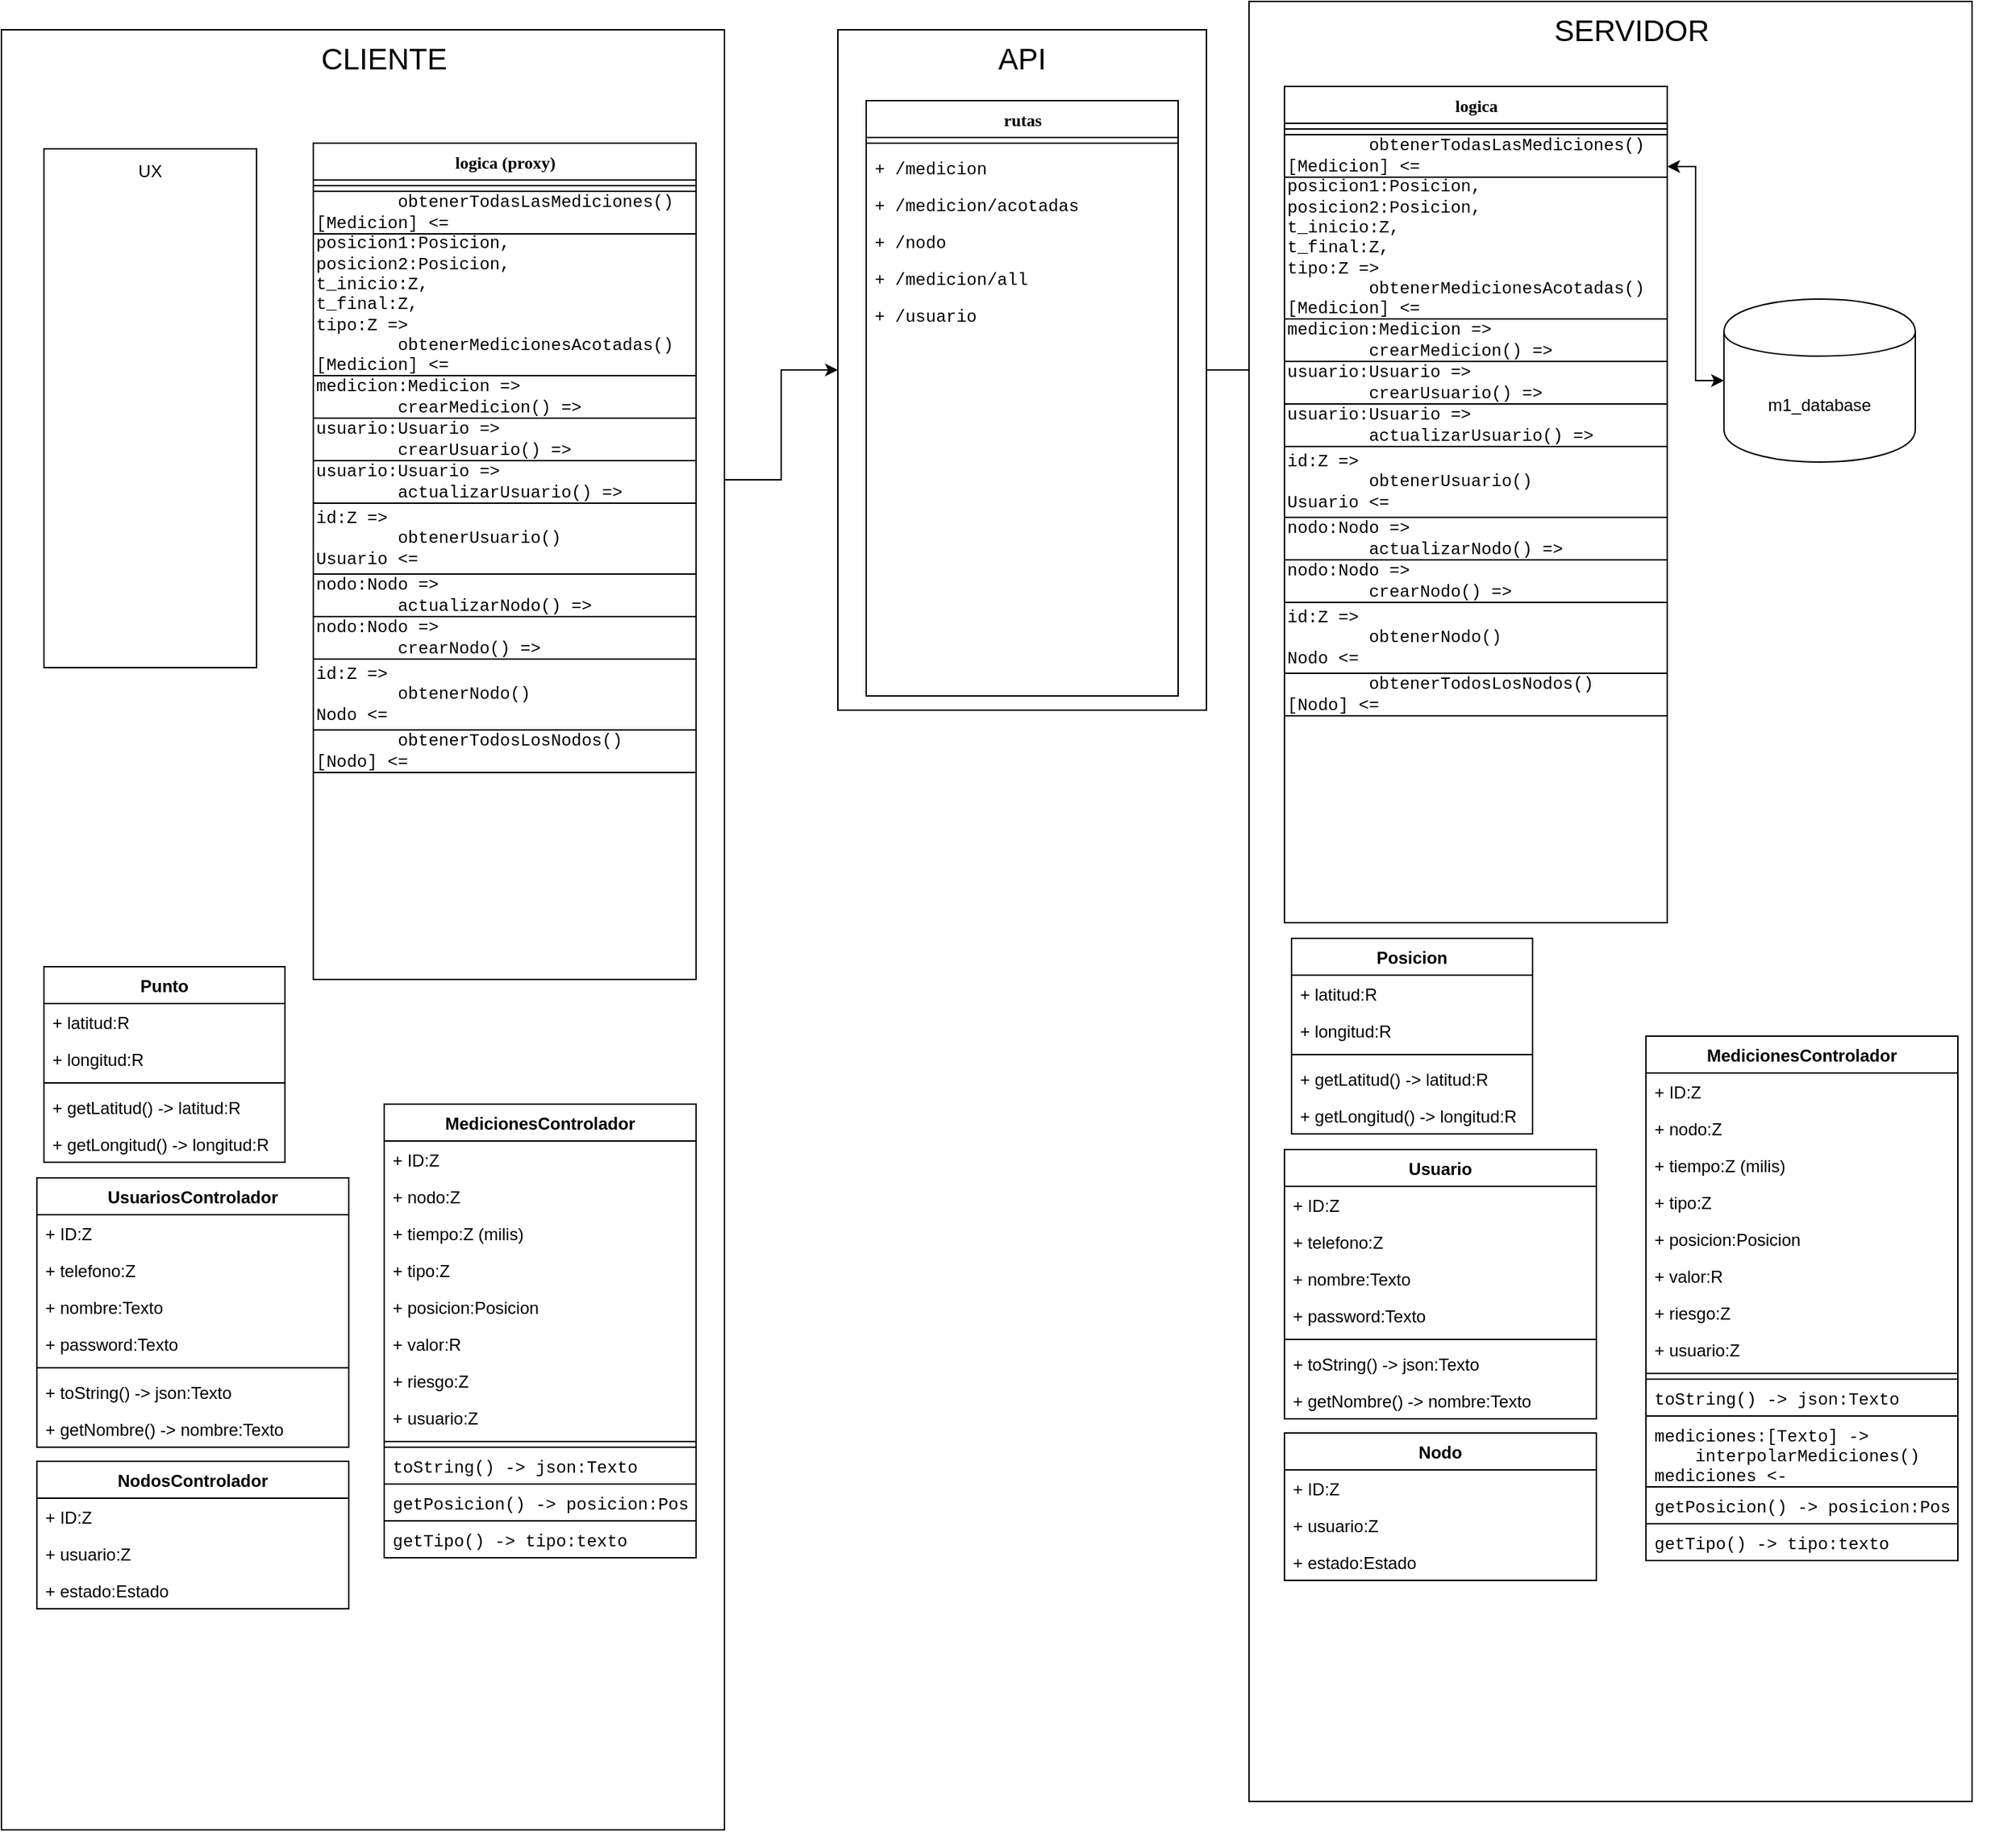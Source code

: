 <mxfile version="12.6.5" type="device"><diagram name="Page-1" id="6133507b-19e7-1e82-6fc7-422aa6c4b21f"><mxGraphModel dx="1240" dy="729" grid="1" gridSize="10" guides="1" tooltips="1" connect="1" arrows="1" fold="1" page="1" pageScale="1" pageWidth="1100" pageHeight="850" background="#ffffff" math="0" shadow="0"><root><mxCell id="0"/><mxCell id="1" parent="0"/><mxCell id="sc-52_LfDjqddXTNMuzJ-3" value="" style="group" parent="1" vertex="1" connectable="0"><mxGeometry x="120" y="50" width="510" height="1270" as="geometry"/></mxCell><mxCell id="sc-52_LfDjqddXTNMuzJ-1" value="" style="rounded=0;whiteSpace=wrap;html=1;" parent="sc-52_LfDjqddXTNMuzJ-3" vertex="1"><mxGeometry x="-30" width="510" height="1270" as="geometry"/></mxCell><mxCell id="sc-52_LfDjqddXTNMuzJ-2" value="&lt;font style=&quot;font-size: 21px&quot;&gt;CLIENTE&lt;/font&gt;" style="text;html=1;strokeColor=none;fillColor=none;align=center;verticalAlign=middle;whiteSpace=wrap;rounded=0;" parent="sc-52_LfDjqddXTNMuzJ-3" vertex="1"><mxGeometry x="175" y="10" width="130" height="20" as="geometry"/></mxCell><mxCell id="235556782a83e6d0-1" value="logica (proxy)" style="swimlane;html=1;fontStyle=1;align=center;verticalAlign=top;childLayout=stackLayout;horizontal=1;startSize=26;horizontalStack=0;resizeParent=1;resizeLast=0;collapsible=1;marginBottom=0;swimlaneFillColor=#ffffff;rounded=0;shadow=0;comic=0;labelBackgroundColor=none;strokeWidth=1;fillColor=none;fontFamily=Verdana;fontSize=12" parent="sc-52_LfDjqddXTNMuzJ-3" vertex="1"><mxGeometry x="190" y="80" width="270" height="590" as="geometry"/></mxCell><mxCell id="235556782a83e6d0-6" value="" style="line;html=1;strokeWidth=1;fillColor=none;align=left;verticalAlign=middle;spacingTop=-1;spacingLeft=3;spacingRight=3;rotatable=0;labelPosition=right;points=[];portConstraint=eastwest;" parent="235556782a83e6d0-1" vertex="1"><mxGeometry y="26" width="270" height="8" as="geometry"/></mxCell><mxCell id="5X_iFyQUQgS1Uzfc3_gg-1" value="&amp;nbsp; &amp;nbsp; &amp;nbsp; &amp;nbsp; obtenerTodasLasMediciones()&lt;br&gt;[Medicion] &amp;lt;=" style="rounded=0;whiteSpace=wrap;html=1;autosize=1;fontFamily=Courier New;align=left;" parent="235556782a83e6d0-1" vertex="1"><mxGeometry y="34" width="270" height="30" as="geometry"/></mxCell><mxCell id="5X_iFyQUQgS1Uzfc3_gg-11" value="posicion1:Posicion,&lt;br&gt;posicion2:Posicion,&lt;br&gt;t_inicio:Z,&lt;br&gt;t_final:Z,&lt;br&gt;tipo:Z =&amp;gt;&lt;br&gt;&amp;nbsp; &amp;nbsp; &amp;nbsp; &amp;nbsp; obtenerMedicionesAcotadas()&lt;br&gt;[Medicion] &amp;lt;=" style="rounded=0;whiteSpace=wrap;html=1;autosize=1;fontFamily=Courier New;align=left;" parent="235556782a83e6d0-1" vertex="1"><mxGeometry y="64" width="270" height="100" as="geometry"/></mxCell><mxCell id="5X_iFyQUQgS1Uzfc3_gg-13" value="medicion:Medicion =&amp;gt;&lt;br&gt;&amp;nbsp; &amp;nbsp; &amp;nbsp; &amp;nbsp; crearMedicion() =&amp;gt;" style="rounded=0;whiteSpace=wrap;html=1;autosize=1;fontFamily=Courier New;align=left;" parent="235556782a83e6d0-1" vertex="1"><mxGeometry y="164" width="270" height="30" as="geometry"/></mxCell><mxCell id="5X_iFyQUQgS1Uzfc3_gg-14" value="usuario:Usuario =&amp;gt;&lt;br&gt;&amp;nbsp; &amp;nbsp; &amp;nbsp; &amp;nbsp; crearUsuario() =&amp;gt;" style="rounded=0;whiteSpace=wrap;html=1;autosize=1;fontFamily=Courier New;align=left;" parent="235556782a83e6d0-1" vertex="1"><mxGeometry y="194" width="270" height="30" as="geometry"/></mxCell><mxCell id="5X_iFyQUQgS1Uzfc3_gg-15" value="usuario:Usuario =&amp;gt;&lt;br&gt;&amp;nbsp; &amp;nbsp; &amp;nbsp; &amp;nbsp; actualizarUsuario() =&amp;gt;" style="rounded=0;whiteSpace=wrap;html=1;autosize=1;fontFamily=Courier New;align=left;" parent="235556782a83e6d0-1" vertex="1"><mxGeometry y="224" width="270" height="30" as="geometry"/></mxCell><mxCell id="5X_iFyQUQgS1Uzfc3_gg-16" value="id:Z =&amp;gt;&lt;br&gt;&amp;nbsp; &amp;nbsp; &amp;nbsp; &amp;nbsp; obtenerUsuario()&lt;br&gt;Usuario &amp;lt;=" style="rounded=0;whiteSpace=wrap;html=1;autosize=1;fontFamily=Courier New;align=left;" parent="235556782a83e6d0-1" vertex="1"><mxGeometry y="254" width="270" height="50" as="geometry"/></mxCell><mxCell id="5X_iFyQUQgS1Uzfc3_gg-17" value="nodo:Nodo =&amp;gt;&lt;br&gt;&amp;nbsp; &amp;nbsp; &amp;nbsp; &amp;nbsp; actualizarNodo() =&amp;gt;" style="rounded=0;whiteSpace=wrap;html=1;autosize=1;fontFamily=Courier New;align=left;" parent="235556782a83e6d0-1" vertex="1"><mxGeometry y="304" width="270" height="30" as="geometry"/></mxCell><mxCell id="5X_iFyQUQgS1Uzfc3_gg-18" value="nodo:Nodo =&amp;gt;&lt;br&gt;&amp;nbsp; &amp;nbsp; &amp;nbsp; &amp;nbsp; crearNodo() =&amp;gt;" style="rounded=0;whiteSpace=wrap;html=1;autosize=1;fontFamily=Courier New;align=left;" parent="235556782a83e6d0-1" vertex="1"><mxGeometry y="334" width="270" height="30" as="geometry"/></mxCell><mxCell id="5X_iFyQUQgS1Uzfc3_gg-19" value="id:Z =&amp;gt;&lt;br&gt;&amp;nbsp; &amp;nbsp; &amp;nbsp; &amp;nbsp; obtenerNodo()&lt;br&gt;Nodo &amp;lt;=" style="rounded=0;whiteSpace=wrap;html=1;autosize=1;fontFamily=Courier New;align=left;" parent="235556782a83e6d0-1" vertex="1"><mxGeometry y="364" width="270" height="50" as="geometry"/></mxCell><mxCell id="f22uDQR5OkRlXavsrOe4-1" value="&amp;nbsp; &amp;nbsp; &amp;nbsp; &amp;nbsp; obtenerTodosLosNodos()&lt;br&gt;[Nodo] &amp;lt;=" style="rounded=0;whiteSpace=wrap;html=1;autosize=1;fontFamily=Courier New;align=left;" parent="235556782a83e6d0-1" vertex="1"><mxGeometry y="414" width="270" height="30" as="geometry"/></mxCell><mxCell id="sc-52_LfDjqddXTNMuzJ-56" value="Punto" style="swimlane;fontStyle=1;align=center;verticalAlign=top;childLayout=stackLayout;horizontal=1;startSize=26;horizontalStack=0;resizeParent=1;resizeParentMax=0;resizeLast=0;collapsible=1;marginBottom=0;labelBackgroundColor=none;fillColor=#ffffff;" parent="sc-52_LfDjqddXTNMuzJ-3" vertex="1"><mxGeometry y="661" width="170" height="138" as="geometry"/></mxCell><mxCell id="sc-52_LfDjqddXTNMuzJ-60" value="+ latitud:R" style="text;strokeColor=none;fillColor=none;align=left;verticalAlign=top;spacingLeft=4;spacingRight=4;overflow=hidden;rotatable=0;points=[[0,0.5],[1,0.5]];portConstraint=eastwest;" parent="sc-52_LfDjqddXTNMuzJ-56" vertex="1"><mxGeometry y="26" width="170" height="26" as="geometry"/></mxCell><mxCell id="sc-52_LfDjqddXTNMuzJ-61" value="+ longitud:R" style="text;strokeColor=none;fillColor=none;align=left;verticalAlign=top;spacingLeft=4;spacingRight=4;overflow=hidden;rotatable=0;points=[[0,0.5],[1,0.5]];portConstraint=eastwest;" parent="sc-52_LfDjqddXTNMuzJ-56" vertex="1"><mxGeometry y="52" width="170" height="26" as="geometry"/></mxCell><mxCell id="sc-52_LfDjqddXTNMuzJ-58" value="" style="line;strokeWidth=1;fillColor=none;align=left;verticalAlign=middle;spacingTop=-1;spacingLeft=3;spacingRight=3;rotatable=0;labelPosition=right;points=[];portConstraint=eastwest;" parent="sc-52_LfDjqddXTNMuzJ-56" vertex="1"><mxGeometry y="78" width="170" height="8" as="geometry"/></mxCell><mxCell id="sc-52_LfDjqddXTNMuzJ-59" value="+ getLatitud() -&gt; latitud:R" style="text;strokeColor=none;fillColor=none;align=left;verticalAlign=top;spacingLeft=4;spacingRight=4;overflow=hidden;rotatable=0;points=[[0,0.5],[1,0.5]];portConstraint=eastwest;" parent="sc-52_LfDjqddXTNMuzJ-56" vertex="1"><mxGeometry y="86" width="170" height="26" as="geometry"/></mxCell><mxCell id="sc-52_LfDjqddXTNMuzJ-62" value="+ getLongitud() -&gt; longitud:R" style="text;strokeColor=none;fillColor=none;align=left;verticalAlign=top;spacingLeft=4;spacingRight=4;overflow=hidden;rotatable=0;points=[[0,0.5],[1,0.5]];portConstraint=eastwest;" parent="sc-52_LfDjqddXTNMuzJ-56" vertex="1"><mxGeometry y="112" width="170" height="26" as="geometry"/></mxCell><mxCell id="sc-52_LfDjqddXTNMuzJ-32" value="MedicionesControlador" style="swimlane;fontStyle=1;align=center;verticalAlign=top;childLayout=stackLayout;horizontal=1;startSize=26;horizontalStack=0;resizeParent=1;resizeParentMax=0;resizeLast=0;collapsible=1;marginBottom=0;" parent="sc-52_LfDjqddXTNMuzJ-3" vertex="1"><mxGeometry x="240" y="758" width="220" height="320" as="geometry"/></mxCell><mxCell id="sc-52_LfDjqddXTNMuzJ-44" value="+ ID:Z" style="text;strokeColor=none;fillColor=none;align=left;verticalAlign=top;spacingLeft=4;spacingRight=4;overflow=hidden;rotatable=0;points=[[0,0.5],[1,0.5]];portConstraint=eastwest;" parent="sc-52_LfDjqddXTNMuzJ-32" vertex="1"><mxGeometry y="26" width="220" height="26" as="geometry"/></mxCell><mxCell id="sc-52_LfDjqddXTNMuzJ-50" value="+ nodo:Z" style="text;strokeColor=none;fillColor=none;align=left;verticalAlign=top;spacingLeft=4;spacingRight=4;overflow=hidden;rotatable=0;points=[[0,0.5],[1,0.5]];portConstraint=eastwest;" parent="sc-52_LfDjqddXTNMuzJ-32" vertex="1"><mxGeometry y="52" width="220" height="26" as="geometry"/></mxCell><mxCell id="sc-52_LfDjqddXTNMuzJ-49" value="+ tiempo:Z (milis)" style="text;strokeColor=none;fillColor=none;align=left;verticalAlign=top;spacingLeft=4;spacingRight=4;overflow=hidden;rotatable=0;points=[[0,0.5],[1,0.5]];portConstraint=eastwest;" parent="sc-52_LfDjqddXTNMuzJ-32" vertex="1"><mxGeometry y="78" width="220" height="26" as="geometry"/></mxCell><mxCell id="sc-52_LfDjqddXTNMuzJ-48" value="+ tipo:Z" style="text;strokeColor=none;fillColor=none;align=left;verticalAlign=top;spacingLeft=4;spacingRight=4;overflow=hidden;rotatable=0;points=[[0,0.5],[1,0.5]];portConstraint=eastwest;" parent="sc-52_LfDjqddXTNMuzJ-32" vertex="1"><mxGeometry y="104" width="220" height="26" as="geometry"/></mxCell><mxCell id="sc-52_LfDjqddXTNMuzJ-47" value="+ posicion:Posicion" style="text;strokeColor=none;fillColor=none;align=left;verticalAlign=top;spacingLeft=4;spacingRight=4;overflow=hidden;rotatable=0;points=[[0,0.5],[1,0.5]];portConstraint=eastwest;" parent="sc-52_LfDjqddXTNMuzJ-32" vertex="1"><mxGeometry y="130" width="220" height="26" as="geometry"/></mxCell><mxCell id="sc-52_LfDjqddXTNMuzJ-45" value="+ valor:R" style="text;strokeColor=none;fillColor=none;align=left;verticalAlign=top;spacingLeft=4;spacingRight=4;overflow=hidden;rotatable=0;points=[[0,0.5],[1,0.5]];portConstraint=eastwest;" parent="sc-52_LfDjqddXTNMuzJ-32" vertex="1"><mxGeometry y="156" width="220" height="26" as="geometry"/></mxCell><mxCell id="325u3nL-SBD2Wd6qfBEN-95" value="+ riesgo:Z" style="text;strokeColor=none;fillColor=none;align=left;verticalAlign=top;spacingLeft=4;spacingRight=4;overflow=hidden;rotatable=0;points=[[0,0.5],[1,0.5]];portConstraint=eastwest;" parent="sc-52_LfDjqddXTNMuzJ-32" vertex="1"><mxGeometry y="182" width="220" height="26" as="geometry"/></mxCell><mxCell id="5X_iFyQUQgS1Uzfc3_gg-8" value="+ usuario:Z" style="text;strokeColor=none;fillColor=none;align=left;verticalAlign=top;spacingLeft=4;spacingRight=4;overflow=hidden;rotatable=0;points=[[0,0.5],[1,0.5]];portConstraint=eastwest;" parent="sc-52_LfDjqddXTNMuzJ-32" vertex="1"><mxGeometry y="208" width="220" height="26" as="geometry"/></mxCell><mxCell id="sc-52_LfDjqddXTNMuzJ-34" value="" style="line;strokeWidth=1;fillColor=none;align=left;verticalAlign=middle;spacingTop=-1;spacingLeft=3;spacingRight=3;rotatable=0;labelPosition=right;points=[];portConstraint=eastwest;" parent="sc-52_LfDjqddXTNMuzJ-32" vertex="1"><mxGeometry y="234" width="220" height="8" as="geometry"/></mxCell><mxCell id="sc-52_LfDjqddXTNMuzJ-51" value="toString() -&gt; json:Texto" style="text;strokeColor=#000000;fillColor=none;align=left;verticalAlign=top;spacingLeft=4;spacingRight=4;overflow=hidden;rotatable=0;points=[[0,0.5],[1,0.5]];portConstraint=eastwest;fontFamily=Courier New;autosize=1;" parent="sc-52_LfDjqddXTNMuzJ-32" vertex="1"><mxGeometry y="242" width="220" height="26" as="geometry"/></mxCell><mxCell id="sc-52_LfDjqddXTNMuzJ-35" value="getPosicion() -&gt; posicion:Posicion" style="text;strokeColor=#000000;fillColor=none;align=left;verticalAlign=top;spacingLeft=4;spacingRight=4;overflow=hidden;rotatable=0;points=[[0,0.5],[1,0.5]];portConstraint=eastwest;fontFamily=Courier New;autosize=1;" parent="sc-52_LfDjqddXTNMuzJ-32" vertex="1"><mxGeometry y="268" width="220" height="26" as="geometry"/></mxCell><mxCell id="BmbY004WL_d5LKqycVgw-6" value="getTipo() -&gt; tipo:texto" style="text;strokeColor=#000000;fillColor=none;align=left;verticalAlign=top;spacingLeft=4;spacingRight=4;overflow=hidden;rotatable=0;points=[[0,0.5],[1,0.5]];portConstraint=eastwest;fontFamily=Courier New;autosize=1;" parent="sc-52_LfDjqddXTNMuzJ-32" vertex="1"><mxGeometry y="294" width="220" height="26" as="geometry"/></mxCell><mxCell id="pipGjSjrgQ9NC8ATmUn0-1" value="UsuariosControlador" style="swimlane;fontStyle=1;align=center;verticalAlign=top;childLayout=stackLayout;horizontal=1;startSize=26;horizontalStack=0;resizeParent=1;resizeParentMax=0;resizeLast=0;collapsible=1;marginBottom=0;" parent="sc-52_LfDjqddXTNMuzJ-3" vertex="1"><mxGeometry x="-5" y="810" width="220" height="190" as="geometry"/></mxCell><mxCell id="pipGjSjrgQ9NC8ATmUn0-2" value="+ ID:Z" style="text;strokeColor=none;fillColor=none;align=left;verticalAlign=top;spacingLeft=4;spacingRight=4;overflow=hidden;rotatable=0;points=[[0,0.5],[1,0.5]];portConstraint=eastwest;" parent="pipGjSjrgQ9NC8ATmUn0-1" vertex="1"><mxGeometry y="26" width="220" height="26" as="geometry"/></mxCell><mxCell id="pipGjSjrgQ9NC8ATmUn0-3" value="+ telefono:Z" style="text;strokeColor=none;fillColor=none;align=left;verticalAlign=top;spacingLeft=4;spacingRight=4;overflow=hidden;rotatable=0;points=[[0,0.5],[1,0.5]];portConstraint=eastwest;" parent="pipGjSjrgQ9NC8ATmUn0-1" vertex="1"><mxGeometry y="52" width="220" height="26" as="geometry"/></mxCell><mxCell id="pipGjSjrgQ9NC8ATmUn0-4" value="+ nombre:Texto" style="text;strokeColor=none;fillColor=none;align=left;verticalAlign=top;spacingLeft=4;spacingRight=4;overflow=hidden;rotatable=0;points=[[0,0.5],[1,0.5]];portConstraint=eastwest;" parent="pipGjSjrgQ9NC8ATmUn0-1" vertex="1"><mxGeometry y="78" width="220" height="26" as="geometry"/></mxCell><mxCell id="pipGjSjrgQ9NC8ATmUn0-5" value="+ password:Texto" style="text;strokeColor=none;fillColor=none;align=left;verticalAlign=top;spacingLeft=4;spacingRight=4;overflow=hidden;rotatable=0;points=[[0,0.5],[1,0.5]];portConstraint=eastwest;" parent="pipGjSjrgQ9NC8ATmUn0-1" vertex="1"><mxGeometry y="104" width="220" height="26" as="geometry"/></mxCell><mxCell id="pipGjSjrgQ9NC8ATmUn0-9" value="" style="line;strokeWidth=1;fillColor=none;align=left;verticalAlign=middle;spacingTop=-1;spacingLeft=3;spacingRight=3;rotatable=0;labelPosition=right;points=[];portConstraint=eastwest;" parent="pipGjSjrgQ9NC8ATmUn0-1" vertex="1"><mxGeometry y="130" width="220" height="8" as="geometry"/></mxCell><mxCell id="pipGjSjrgQ9NC8ATmUn0-10" value="+ toString() -&gt; json:Texto" style="text;strokeColor=none;fillColor=none;align=left;verticalAlign=top;spacingLeft=4;spacingRight=4;overflow=hidden;rotatable=0;points=[[0,0.5],[1,0.5]];portConstraint=eastwest;" parent="pipGjSjrgQ9NC8ATmUn0-1" vertex="1"><mxGeometry y="138" width="220" height="26" as="geometry"/></mxCell><mxCell id="pipGjSjrgQ9NC8ATmUn0-11" value="+ getNombre() -&gt; nombre:Texto" style="text;strokeColor=none;fillColor=none;align=left;verticalAlign=top;spacingLeft=4;spacingRight=4;overflow=hidden;rotatable=0;points=[[0,0.5],[1,0.5]];portConstraint=eastwest;" parent="pipGjSjrgQ9NC8ATmUn0-1" vertex="1"><mxGeometry y="164" width="220" height="26" as="geometry"/></mxCell><mxCell id="pipGjSjrgQ9NC8ATmUn0-18" value="NodosControlador" style="swimlane;fontStyle=1;align=center;verticalAlign=top;childLayout=stackLayout;horizontal=1;startSize=26;horizontalStack=0;resizeParent=1;resizeParentMax=0;resizeLast=0;collapsible=1;marginBottom=0;" parent="sc-52_LfDjqddXTNMuzJ-3" vertex="1"><mxGeometry x="-5" y="1010" width="220" height="104" as="geometry"/></mxCell><mxCell id="pipGjSjrgQ9NC8ATmUn0-19" value="+ ID:Z" style="text;strokeColor=none;fillColor=none;align=left;verticalAlign=top;spacingLeft=4;spacingRight=4;overflow=hidden;rotatable=0;points=[[0,0.5],[1,0.5]];portConstraint=eastwest;" parent="pipGjSjrgQ9NC8ATmUn0-18" vertex="1"><mxGeometry y="26" width="220" height="26" as="geometry"/></mxCell><mxCell id="pipGjSjrgQ9NC8ATmUn0-20" value="+ usuario:Z" style="text;strokeColor=none;fillColor=none;align=left;verticalAlign=top;spacingLeft=4;spacingRight=4;overflow=hidden;rotatable=0;points=[[0,0.5],[1,0.5]];portConstraint=eastwest;" parent="pipGjSjrgQ9NC8ATmUn0-18" vertex="1"><mxGeometry y="52" width="220" height="26" as="geometry"/></mxCell><mxCell id="0Kv_b4-4Ep6_lvJzIhoJ-1" value="+ estado:Estado" style="text;strokeColor=none;fillColor=none;align=left;verticalAlign=top;spacingLeft=4;spacingRight=4;overflow=hidden;rotatable=0;points=[[0,0.5],[1,0.5]];portConstraint=eastwest;" parent="pipGjSjrgQ9NC8ATmUn0-18" vertex="1"><mxGeometry y="78" width="220" height="26" as="geometry"/></mxCell><mxCell id="BmbY004WL_d5LKqycVgw-111" value="" style="rounded=0;whiteSpace=wrap;html=1;" parent="sc-52_LfDjqddXTNMuzJ-3" vertex="1"><mxGeometry y="84" width="150" height="366" as="geometry"/></mxCell><mxCell id="BmbY004WL_d5LKqycVgw-112" value="UX" style="text;html=1;strokeColor=none;fillColor=none;align=center;verticalAlign=middle;whiteSpace=wrap;rounded=0;" parent="sc-52_LfDjqddXTNMuzJ-3" vertex="1"><mxGeometry x="55" y="90" width="40" height="20" as="geometry"/></mxCell><mxCell id="BmbY004WL_d5LKqycVgw-7" value="" style="group" parent="1" vertex="1" connectable="0"><mxGeometry x="680" y="50" width="260" height="480" as="geometry"/></mxCell><mxCell id="BmbY004WL_d5LKqycVgw-8" value="" style="rounded=0;whiteSpace=wrap;html=1;" parent="BmbY004WL_d5LKqycVgw-7" vertex="1"><mxGeometry width="260" height="480" as="geometry"/></mxCell><mxCell id="BmbY004WL_d5LKqycVgw-9" value="&lt;font style=&quot;font-size: 21px&quot;&gt;API&lt;/font&gt;" style="text;html=1;strokeColor=none;fillColor=none;align=center;verticalAlign=middle;whiteSpace=wrap;rounded=0;" parent="BmbY004WL_d5LKqycVgw-7" vertex="1"><mxGeometry x="94.792" y="10" width="70.417" height="20" as="geometry"/></mxCell><mxCell id="BmbY004WL_d5LKqycVgw-10" value="rutas" style="swimlane;html=1;fontStyle=1;align=center;verticalAlign=top;childLayout=stackLayout;horizontal=1;startSize=26;horizontalStack=0;resizeParent=1;resizeLast=0;collapsible=1;marginBottom=0;swimlaneFillColor=#ffffff;rounded=0;shadow=0;comic=0;labelBackgroundColor=none;strokeWidth=1;fillColor=none;fontFamily=Verdana;fontSize=12" parent="BmbY004WL_d5LKqycVgw-7" vertex="1"><mxGeometry x="20" y="50" width="220" height="420" as="geometry"/></mxCell><mxCell id="BmbY004WL_d5LKqycVgw-11" value="" style="line;html=1;strokeWidth=1;fillColor=none;align=left;verticalAlign=middle;spacingTop=-1;spacingLeft=3;spacingRight=3;rotatable=0;labelPosition=right;points=[];portConstraint=eastwest;" parent="BmbY004WL_d5LKqycVgw-10" vertex="1"><mxGeometry y="26" width="220" height="8" as="geometry"/></mxCell><mxCell id="BmbY004WL_d5LKqycVgw-12" value="&lt;font face=&quot;Courier New&quot;&gt;+ /medicion&lt;/font&gt;" style="text;html=1;strokeColor=none;fillColor=none;align=left;verticalAlign=top;spacingLeft=4;spacingRight=4;whiteSpace=wrap;overflow=hidden;rotatable=0;points=[[0,0.5],[1,0.5]];portConstraint=eastwest;" parent="BmbY004WL_d5LKqycVgw-10" vertex="1"><mxGeometry y="34" width="220" height="26" as="geometry"/></mxCell><mxCell id="N4uM-Fwn2PZKmpqFSSEf-1" value="&lt;font face=&quot;Courier New&quot;&gt;+ /medicion/acotadas&lt;/font&gt;" style="text;html=1;strokeColor=none;fillColor=none;align=left;verticalAlign=top;spacingLeft=4;spacingRight=4;whiteSpace=wrap;overflow=hidden;rotatable=0;points=[[0,0.5],[1,0.5]];portConstraint=eastwest;" vertex="1" parent="BmbY004WL_d5LKqycVgw-10"><mxGeometry y="60" width="220" height="26" as="geometry"/></mxCell><mxCell id="5X_iFyQUQgS1Uzfc3_gg-9" value="&lt;font face=&quot;Courier New&quot;&gt;+ /nodo&lt;/font&gt;" style="text;html=1;strokeColor=none;fillColor=none;align=left;verticalAlign=top;spacingLeft=4;spacingRight=4;whiteSpace=wrap;overflow=hidden;rotatable=0;points=[[0,0.5],[1,0.5]];portConstraint=eastwest;" parent="BmbY004WL_d5LKqycVgw-10" vertex="1"><mxGeometry y="86" width="220" height="26" as="geometry"/></mxCell><mxCell id="f22uDQR5OkRlXavsrOe4-2" value="&lt;font face=&quot;Courier New&quot;&gt;+ /medicion/all&lt;/font&gt;" style="text;html=1;strokeColor=none;fillColor=none;align=left;verticalAlign=top;spacingLeft=4;spacingRight=4;whiteSpace=wrap;overflow=hidden;rotatable=0;points=[[0,0.5],[1,0.5]];portConstraint=eastwest;" parent="BmbY004WL_d5LKqycVgw-10" vertex="1"><mxGeometry y="112" width="220" height="26" as="geometry"/></mxCell><mxCell id="5X_iFyQUQgS1Uzfc3_gg-10" value="&lt;font face=&quot;Courier New&quot;&gt;+ /usuario&lt;/font&gt;" style="text;html=1;strokeColor=none;fillColor=none;align=left;verticalAlign=top;spacingLeft=4;spacingRight=4;whiteSpace=wrap;overflow=hidden;rotatable=0;points=[[0,0.5],[1,0.5]];portConstraint=eastwest;" parent="BmbY004WL_d5LKqycVgw-10" vertex="1"><mxGeometry y="138" width="220" height="26" as="geometry"/></mxCell><mxCell id="BmbY004WL_d5LKqycVgw-32" style="edgeStyle=orthogonalEdgeStyle;rounded=0;orthogonalLoop=1;jettySize=auto;html=1;exitX=1;exitY=0.25;exitDx=0;exitDy=0;entryX=0;entryY=0.5;entryDx=0;entryDy=0;" parent="1" source="sc-52_LfDjqddXTNMuzJ-1" target="BmbY004WL_d5LKqycVgw-8" edge="1"><mxGeometry relative="1" as="geometry"/></mxCell><mxCell id="BmbY004WL_d5LKqycVgw-33" style="edgeStyle=orthogonalEdgeStyle;rounded=0;orthogonalLoop=1;jettySize=auto;html=1;entryX=0;entryY=0.25;entryDx=0;entryDy=0;" parent="1" source="BmbY004WL_d5LKqycVgw-8" edge="1"><mxGeometry relative="1" as="geometry"><mxPoint x="1000" y="370.0" as="targetPoint"/></mxGeometry></mxCell><mxCell id="5X_iFyQUQgS1Uzfc3_gg-22" value="" style="group" parent="1" vertex="1" connectable="0"><mxGeometry x="1000" y="30" width="510" height="1270" as="geometry"/></mxCell><mxCell id="5X_iFyQUQgS1Uzfc3_gg-23" value="" style="rounded=0;whiteSpace=wrap;html=1;" parent="5X_iFyQUQgS1Uzfc3_gg-22" vertex="1"><mxGeometry x="-30" width="510" height="1270" as="geometry"/></mxCell><mxCell id="5X_iFyQUQgS1Uzfc3_gg-24" value="&lt;font style=&quot;font-size: 21px&quot;&gt;SERVIDOR&lt;/font&gt;" style="text;html=1;strokeColor=none;fillColor=none;align=center;verticalAlign=middle;whiteSpace=wrap;rounded=0;" parent="5X_iFyQUQgS1Uzfc3_gg-22" vertex="1"><mxGeometry x="175" y="10" width="130" height="20" as="geometry"/></mxCell><mxCell id="5X_iFyQUQgS1Uzfc3_gg-25" value="logica" style="swimlane;html=1;fontStyle=1;align=center;verticalAlign=top;childLayout=stackLayout;horizontal=1;startSize=26;horizontalStack=0;resizeParent=1;resizeLast=0;collapsible=1;marginBottom=0;swimlaneFillColor=#ffffff;rounded=0;shadow=0;comic=0;labelBackgroundColor=none;strokeWidth=1;fillColor=none;fontFamily=Verdana;fontSize=12" parent="5X_iFyQUQgS1Uzfc3_gg-22" vertex="1"><mxGeometry x="-5" y="60" width="270" height="590" as="geometry"/></mxCell><mxCell id="5X_iFyQUQgS1Uzfc3_gg-26" value="" style="line;html=1;strokeWidth=1;fillColor=none;align=left;verticalAlign=middle;spacingTop=-1;spacingLeft=3;spacingRight=3;rotatable=0;labelPosition=right;points=[];portConstraint=eastwest;" parent="5X_iFyQUQgS1Uzfc3_gg-25" vertex="1"><mxGeometry y="26" width="270" height="8" as="geometry"/></mxCell><mxCell id="5X_iFyQUQgS1Uzfc3_gg-27" value="&amp;nbsp; &amp;nbsp; &amp;nbsp; &amp;nbsp; obtenerTodasLasMediciones()&lt;br&gt;[Medicion] &amp;lt;=" style="rounded=0;whiteSpace=wrap;html=1;autosize=1;fontFamily=Courier New;align=left;" parent="5X_iFyQUQgS1Uzfc3_gg-25" vertex="1"><mxGeometry y="34" width="270" height="30" as="geometry"/></mxCell><mxCell id="5X_iFyQUQgS1Uzfc3_gg-28" value="posicion1:Posicion,&lt;br&gt;posicion2:Posicion,&lt;br&gt;t_inicio:Z,&lt;br&gt;t_final:Z,&lt;br&gt;tipo:Z =&amp;gt;&lt;br&gt;&amp;nbsp; &amp;nbsp; &amp;nbsp; &amp;nbsp; obtenerMedicionesAcotadas()&lt;br&gt;[Medicion] &amp;lt;=" style="rounded=0;whiteSpace=wrap;html=1;autosize=1;fontFamily=Courier New;align=left;" parent="5X_iFyQUQgS1Uzfc3_gg-25" vertex="1"><mxGeometry y="64" width="270" height="100" as="geometry"/></mxCell><mxCell id="5X_iFyQUQgS1Uzfc3_gg-30" value="medicion:Medicion =&amp;gt;&lt;br&gt;&amp;nbsp; &amp;nbsp; &amp;nbsp; &amp;nbsp; crearMedicion() =&amp;gt;" style="rounded=0;whiteSpace=wrap;html=1;autosize=1;fontFamily=Courier New;align=left;" parent="5X_iFyQUQgS1Uzfc3_gg-25" vertex="1"><mxGeometry y="164" width="270" height="30" as="geometry"/></mxCell><mxCell id="5X_iFyQUQgS1Uzfc3_gg-31" value="usuario:Usuario =&amp;gt;&lt;br&gt;&amp;nbsp; &amp;nbsp; &amp;nbsp; &amp;nbsp; crearUsuario() =&amp;gt;" style="rounded=0;whiteSpace=wrap;html=1;autosize=1;fontFamily=Courier New;align=left;" parent="5X_iFyQUQgS1Uzfc3_gg-25" vertex="1"><mxGeometry y="194" width="270" height="30" as="geometry"/></mxCell><mxCell id="5X_iFyQUQgS1Uzfc3_gg-32" value="usuario:Usuario =&amp;gt;&lt;br&gt;&amp;nbsp; &amp;nbsp; &amp;nbsp; &amp;nbsp; actualizarUsuario() =&amp;gt;" style="rounded=0;whiteSpace=wrap;html=1;autosize=1;fontFamily=Courier New;align=left;" parent="5X_iFyQUQgS1Uzfc3_gg-25" vertex="1"><mxGeometry y="224" width="270" height="30" as="geometry"/></mxCell><mxCell id="5X_iFyQUQgS1Uzfc3_gg-33" value="id:Z =&amp;gt;&lt;br&gt;&amp;nbsp; &amp;nbsp; &amp;nbsp; &amp;nbsp; obtenerUsuario()&lt;br&gt;Usuario &amp;lt;=" style="rounded=0;whiteSpace=wrap;html=1;autosize=1;fontFamily=Courier New;align=left;" parent="5X_iFyQUQgS1Uzfc3_gg-25" vertex="1"><mxGeometry y="254" width="270" height="50" as="geometry"/></mxCell><mxCell id="5X_iFyQUQgS1Uzfc3_gg-34" value="nodo:Nodo =&amp;gt;&lt;br&gt;&amp;nbsp; &amp;nbsp; &amp;nbsp; &amp;nbsp; actualizarNodo() =&amp;gt;" style="rounded=0;whiteSpace=wrap;html=1;autosize=1;fontFamily=Courier New;align=left;" parent="5X_iFyQUQgS1Uzfc3_gg-25" vertex="1"><mxGeometry y="304" width="270" height="30" as="geometry"/></mxCell><mxCell id="5X_iFyQUQgS1Uzfc3_gg-35" value="nodo:Nodo =&amp;gt;&lt;br&gt;&amp;nbsp; &amp;nbsp; &amp;nbsp; &amp;nbsp; crearNodo() =&amp;gt;" style="rounded=0;whiteSpace=wrap;html=1;autosize=1;fontFamily=Courier New;align=left;" parent="5X_iFyQUQgS1Uzfc3_gg-25" vertex="1"><mxGeometry y="334" width="270" height="30" as="geometry"/></mxCell><mxCell id="5X_iFyQUQgS1Uzfc3_gg-36" value="id:Z =&amp;gt;&lt;br&gt;&amp;nbsp; &amp;nbsp; &amp;nbsp; &amp;nbsp; obtenerNodo()&lt;br&gt;Nodo &amp;lt;=" style="rounded=0;whiteSpace=wrap;html=1;autosize=1;fontFamily=Courier New;align=left;" parent="5X_iFyQUQgS1Uzfc3_gg-25" vertex="1"><mxGeometry y="364" width="270" height="50" as="geometry"/></mxCell><mxCell id="5X_iFyQUQgS1Uzfc3_gg-37" value="&amp;nbsp; &amp;nbsp; &amp;nbsp; &amp;nbsp; obtenerTodosLosNodos()&lt;br&gt;[Nodo] &amp;lt;=" style="rounded=0;whiteSpace=wrap;html=1;autosize=1;fontFamily=Courier New;align=left;" parent="5X_iFyQUQgS1Uzfc3_gg-25" vertex="1"><mxGeometry y="414" width="270" height="30" as="geometry"/></mxCell><mxCell id="5X_iFyQUQgS1Uzfc3_gg-38" value="Posicion" style="swimlane;fontStyle=1;align=center;verticalAlign=top;childLayout=stackLayout;horizontal=1;startSize=26;horizontalStack=0;resizeParent=1;resizeParentMax=0;resizeLast=0;collapsible=1;marginBottom=0;labelBackgroundColor=none;fillColor=#ffffff;" parent="5X_iFyQUQgS1Uzfc3_gg-22" vertex="1"><mxGeometry y="661" width="170" height="138" as="geometry"/></mxCell><mxCell id="5X_iFyQUQgS1Uzfc3_gg-39" value="+ latitud:R" style="text;strokeColor=none;fillColor=none;align=left;verticalAlign=top;spacingLeft=4;spacingRight=4;overflow=hidden;rotatable=0;points=[[0,0.5],[1,0.5]];portConstraint=eastwest;" parent="5X_iFyQUQgS1Uzfc3_gg-38" vertex="1"><mxGeometry y="26" width="170" height="26" as="geometry"/></mxCell><mxCell id="5X_iFyQUQgS1Uzfc3_gg-40" value="+ longitud:R" style="text;strokeColor=none;fillColor=none;align=left;verticalAlign=top;spacingLeft=4;spacingRight=4;overflow=hidden;rotatable=0;points=[[0,0.5],[1,0.5]];portConstraint=eastwest;" parent="5X_iFyQUQgS1Uzfc3_gg-38" vertex="1"><mxGeometry y="52" width="170" height="26" as="geometry"/></mxCell><mxCell id="5X_iFyQUQgS1Uzfc3_gg-41" value="" style="line;strokeWidth=1;fillColor=none;align=left;verticalAlign=middle;spacingTop=-1;spacingLeft=3;spacingRight=3;rotatable=0;labelPosition=right;points=[];portConstraint=eastwest;" parent="5X_iFyQUQgS1Uzfc3_gg-38" vertex="1"><mxGeometry y="78" width="170" height="8" as="geometry"/></mxCell><mxCell id="5X_iFyQUQgS1Uzfc3_gg-42" value="+ getLatitud() -&gt; latitud:R" style="text;strokeColor=none;fillColor=none;align=left;verticalAlign=top;spacingLeft=4;spacingRight=4;overflow=hidden;rotatable=0;points=[[0,0.5],[1,0.5]];portConstraint=eastwest;" parent="5X_iFyQUQgS1Uzfc3_gg-38" vertex="1"><mxGeometry y="86" width="170" height="26" as="geometry"/></mxCell><mxCell id="5X_iFyQUQgS1Uzfc3_gg-43" value="+ getLongitud() -&gt; longitud:R" style="text;strokeColor=none;fillColor=none;align=left;verticalAlign=top;spacingLeft=4;spacingRight=4;overflow=hidden;rotatable=0;points=[[0,0.5],[1,0.5]];portConstraint=eastwest;" parent="5X_iFyQUQgS1Uzfc3_gg-38" vertex="1"><mxGeometry y="112" width="170" height="26" as="geometry"/></mxCell><mxCell id="5X_iFyQUQgS1Uzfc3_gg-57" value="Usuario" style="swimlane;fontStyle=1;align=center;verticalAlign=top;childLayout=stackLayout;horizontal=1;startSize=26;horizontalStack=0;resizeParent=1;resizeParentMax=0;resizeLast=0;collapsible=1;marginBottom=0;" parent="5X_iFyQUQgS1Uzfc3_gg-22" vertex="1"><mxGeometry x="-5" y="810" width="220" height="190" as="geometry"/></mxCell><mxCell id="5X_iFyQUQgS1Uzfc3_gg-58" value="+ ID:Z" style="text;strokeColor=none;fillColor=none;align=left;verticalAlign=top;spacingLeft=4;spacingRight=4;overflow=hidden;rotatable=0;points=[[0,0.5],[1,0.5]];portConstraint=eastwest;" parent="5X_iFyQUQgS1Uzfc3_gg-57" vertex="1"><mxGeometry y="26" width="220" height="26" as="geometry"/></mxCell><mxCell id="5X_iFyQUQgS1Uzfc3_gg-59" value="+ telefono:Z" style="text;strokeColor=none;fillColor=none;align=left;verticalAlign=top;spacingLeft=4;spacingRight=4;overflow=hidden;rotatable=0;points=[[0,0.5],[1,0.5]];portConstraint=eastwest;" parent="5X_iFyQUQgS1Uzfc3_gg-57" vertex="1"><mxGeometry y="52" width="220" height="26" as="geometry"/></mxCell><mxCell id="5X_iFyQUQgS1Uzfc3_gg-60" value="+ nombre:Texto" style="text;strokeColor=none;fillColor=none;align=left;verticalAlign=top;spacingLeft=4;spacingRight=4;overflow=hidden;rotatable=0;points=[[0,0.5],[1,0.5]];portConstraint=eastwest;" parent="5X_iFyQUQgS1Uzfc3_gg-57" vertex="1"><mxGeometry y="78" width="220" height="26" as="geometry"/></mxCell><mxCell id="5X_iFyQUQgS1Uzfc3_gg-61" value="+ password:Texto" style="text;strokeColor=none;fillColor=none;align=left;verticalAlign=top;spacingLeft=4;spacingRight=4;overflow=hidden;rotatable=0;points=[[0,0.5],[1,0.5]];portConstraint=eastwest;" parent="5X_iFyQUQgS1Uzfc3_gg-57" vertex="1"><mxGeometry y="104" width="220" height="26" as="geometry"/></mxCell><mxCell id="5X_iFyQUQgS1Uzfc3_gg-62" value="" style="line;strokeWidth=1;fillColor=none;align=left;verticalAlign=middle;spacingTop=-1;spacingLeft=3;spacingRight=3;rotatable=0;labelPosition=right;points=[];portConstraint=eastwest;" parent="5X_iFyQUQgS1Uzfc3_gg-57" vertex="1"><mxGeometry y="130" width="220" height="8" as="geometry"/></mxCell><mxCell id="5X_iFyQUQgS1Uzfc3_gg-63" value="+ toString() -&gt; json:Texto" style="text;strokeColor=none;fillColor=none;align=left;verticalAlign=top;spacingLeft=4;spacingRight=4;overflow=hidden;rotatable=0;points=[[0,0.5],[1,0.5]];portConstraint=eastwest;" parent="5X_iFyQUQgS1Uzfc3_gg-57" vertex="1"><mxGeometry y="138" width="220" height="26" as="geometry"/></mxCell><mxCell id="5X_iFyQUQgS1Uzfc3_gg-64" value="+ getNombre() -&gt; nombre:Texto" style="text;strokeColor=none;fillColor=none;align=left;verticalAlign=top;spacingLeft=4;spacingRight=4;overflow=hidden;rotatable=0;points=[[0,0.5],[1,0.5]];portConstraint=eastwest;" parent="5X_iFyQUQgS1Uzfc3_gg-57" vertex="1"><mxGeometry y="164" width="220" height="26" as="geometry"/></mxCell><mxCell id="5X_iFyQUQgS1Uzfc3_gg-65" value="Nodo" style="swimlane;fontStyle=1;align=center;verticalAlign=top;childLayout=stackLayout;horizontal=1;startSize=26;horizontalStack=0;resizeParent=1;resizeParentMax=0;resizeLast=0;collapsible=1;marginBottom=0;" parent="5X_iFyQUQgS1Uzfc3_gg-22" vertex="1"><mxGeometry x="-5" y="1010" width="220" height="104" as="geometry"/></mxCell><mxCell id="5X_iFyQUQgS1Uzfc3_gg-66" value="+ ID:Z" style="text;strokeColor=none;fillColor=none;align=left;verticalAlign=top;spacingLeft=4;spacingRight=4;overflow=hidden;rotatable=0;points=[[0,0.5],[1,0.5]];portConstraint=eastwest;" parent="5X_iFyQUQgS1Uzfc3_gg-65" vertex="1"><mxGeometry y="26" width="220" height="26" as="geometry"/></mxCell><mxCell id="5X_iFyQUQgS1Uzfc3_gg-67" value="+ usuario:Z" style="text;strokeColor=none;fillColor=none;align=left;verticalAlign=top;spacingLeft=4;spacingRight=4;overflow=hidden;rotatable=0;points=[[0,0.5],[1,0.5]];portConstraint=eastwest;" parent="5X_iFyQUQgS1Uzfc3_gg-65" vertex="1"><mxGeometry y="52" width="220" height="26" as="geometry"/></mxCell><mxCell id="5X_iFyQUQgS1Uzfc3_gg-68" value="+ estado:Estado" style="text;strokeColor=none;fillColor=none;align=left;verticalAlign=top;spacingLeft=4;spacingRight=4;overflow=hidden;rotatable=0;points=[[0,0.5],[1,0.5]];portConstraint=eastwest;" parent="5X_iFyQUQgS1Uzfc3_gg-65" vertex="1"><mxGeometry y="78" width="220" height="26" as="geometry"/></mxCell><mxCell id="5X_iFyQUQgS1Uzfc3_gg-74" style="edgeStyle=orthogonalEdgeStyle;rounded=0;orthogonalLoop=1;jettySize=auto;html=1;entryX=1;entryY=0.75;entryDx=0;entryDy=0;fontFamily=Courier New;startArrow=classic;startFill=1;" parent="5X_iFyQUQgS1Uzfc3_gg-22" source="325u3nL-SBD2Wd6qfBEN-90" target="5X_iFyQUQgS1Uzfc3_gg-27" edge="1"><mxGeometry relative="1" as="geometry"/></mxCell><mxCell id="325u3nL-SBD2Wd6qfBEN-90" value="m1_database" style="shape=cylinder;whiteSpace=wrap;html=1;boundedLbl=1;backgroundOutline=1;" parent="5X_iFyQUQgS1Uzfc3_gg-22" vertex="1"><mxGeometry x="305" y="210" width="135" height="115" as="geometry"/></mxCell><mxCell id="N4uM-Fwn2PZKmpqFSSEf-2" value="MedicionesControlador" style="swimlane;fontStyle=1;align=center;verticalAlign=top;childLayout=stackLayout;horizontal=1;startSize=26;horizontalStack=0;resizeParent=1;resizeParentMax=0;resizeLast=0;collapsible=1;marginBottom=0;" vertex="1" parent="1"><mxGeometry x="1250" y="760" width="220" height="370" as="geometry"/></mxCell><mxCell id="N4uM-Fwn2PZKmpqFSSEf-3" value="+ ID:Z" style="text;strokeColor=none;fillColor=none;align=left;verticalAlign=top;spacingLeft=4;spacingRight=4;overflow=hidden;rotatable=0;points=[[0,0.5],[1,0.5]];portConstraint=eastwest;" vertex="1" parent="N4uM-Fwn2PZKmpqFSSEf-2"><mxGeometry y="26" width="220" height="26" as="geometry"/></mxCell><mxCell id="N4uM-Fwn2PZKmpqFSSEf-4" value="+ nodo:Z" style="text;strokeColor=none;fillColor=none;align=left;verticalAlign=top;spacingLeft=4;spacingRight=4;overflow=hidden;rotatable=0;points=[[0,0.5],[1,0.5]];portConstraint=eastwest;" vertex="1" parent="N4uM-Fwn2PZKmpqFSSEf-2"><mxGeometry y="52" width="220" height="26" as="geometry"/></mxCell><mxCell id="N4uM-Fwn2PZKmpqFSSEf-5" value="+ tiempo:Z (milis)" style="text;strokeColor=none;fillColor=none;align=left;verticalAlign=top;spacingLeft=4;spacingRight=4;overflow=hidden;rotatable=0;points=[[0,0.5],[1,0.5]];portConstraint=eastwest;" vertex="1" parent="N4uM-Fwn2PZKmpqFSSEf-2"><mxGeometry y="78" width="220" height="26" as="geometry"/></mxCell><mxCell id="N4uM-Fwn2PZKmpqFSSEf-6" value="+ tipo:Z" style="text;strokeColor=none;fillColor=none;align=left;verticalAlign=top;spacingLeft=4;spacingRight=4;overflow=hidden;rotatable=0;points=[[0,0.5],[1,0.5]];portConstraint=eastwest;" vertex="1" parent="N4uM-Fwn2PZKmpqFSSEf-2"><mxGeometry y="104" width="220" height="26" as="geometry"/></mxCell><mxCell id="N4uM-Fwn2PZKmpqFSSEf-7" value="+ posicion:Posicion" style="text;strokeColor=none;fillColor=none;align=left;verticalAlign=top;spacingLeft=4;spacingRight=4;overflow=hidden;rotatable=0;points=[[0,0.5],[1,0.5]];portConstraint=eastwest;" vertex="1" parent="N4uM-Fwn2PZKmpqFSSEf-2"><mxGeometry y="130" width="220" height="26" as="geometry"/></mxCell><mxCell id="N4uM-Fwn2PZKmpqFSSEf-8" value="+ valor:R" style="text;strokeColor=none;fillColor=none;align=left;verticalAlign=top;spacingLeft=4;spacingRight=4;overflow=hidden;rotatable=0;points=[[0,0.5],[1,0.5]];portConstraint=eastwest;" vertex="1" parent="N4uM-Fwn2PZKmpqFSSEf-2"><mxGeometry y="156" width="220" height="26" as="geometry"/></mxCell><mxCell id="N4uM-Fwn2PZKmpqFSSEf-9" value="+ riesgo:Z" style="text;strokeColor=none;fillColor=none;align=left;verticalAlign=top;spacingLeft=4;spacingRight=4;overflow=hidden;rotatable=0;points=[[0,0.5],[1,0.5]];portConstraint=eastwest;" vertex="1" parent="N4uM-Fwn2PZKmpqFSSEf-2"><mxGeometry y="182" width="220" height="26" as="geometry"/></mxCell><mxCell id="N4uM-Fwn2PZKmpqFSSEf-10" value="+ usuario:Z" style="text;strokeColor=none;fillColor=none;align=left;verticalAlign=top;spacingLeft=4;spacingRight=4;overflow=hidden;rotatable=0;points=[[0,0.5],[1,0.5]];portConstraint=eastwest;" vertex="1" parent="N4uM-Fwn2PZKmpqFSSEf-2"><mxGeometry y="208" width="220" height="26" as="geometry"/></mxCell><mxCell id="N4uM-Fwn2PZKmpqFSSEf-11" value="" style="line;strokeWidth=1;fillColor=none;align=left;verticalAlign=middle;spacingTop=-1;spacingLeft=3;spacingRight=3;rotatable=0;labelPosition=right;points=[];portConstraint=eastwest;" vertex="1" parent="N4uM-Fwn2PZKmpqFSSEf-2"><mxGeometry y="234" width="220" height="8" as="geometry"/></mxCell><mxCell id="N4uM-Fwn2PZKmpqFSSEf-12" value="toString() -&gt; json:Texto" style="text;strokeColor=#000000;fillColor=none;align=left;verticalAlign=top;spacingLeft=4;spacingRight=4;overflow=hidden;rotatable=0;points=[[0,0.5],[1,0.5]];portConstraint=eastwest;fontFamily=Courier New;autosize=1;" vertex="1" parent="N4uM-Fwn2PZKmpqFSSEf-2"><mxGeometry y="242" width="220" height="26" as="geometry"/></mxCell><mxCell id="N4uM-Fwn2PZKmpqFSSEf-13" value="mediciones:[Texto] -&gt;&#10;    interpolarMediciones()&#10;mediciones &lt;-" style="text;strokeColor=#000000;fillColor=none;align=left;verticalAlign=top;spacingLeft=4;spacingRight=4;overflow=hidden;rotatable=0;points=[[0,0.5],[1,0.5]];portConstraint=eastwest;fontFamily=Courier New;autosize=1;" vertex="1" parent="N4uM-Fwn2PZKmpqFSSEf-2"><mxGeometry y="268" width="220" height="50" as="geometry"/></mxCell><mxCell id="N4uM-Fwn2PZKmpqFSSEf-14" value="getPosicion() -&gt; posicion:Posicion" style="text;strokeColor=#000000;fillColor=none;align=left;verticalAlign=top;spacingLeft=4;spacingRight=4;overflow=hidden;rotatable=0;points=[[0,0.5],[1,0.5]];portConstraint=eastwest;fontFamily=Courier New;autosize=1;" vertex="1" parent="N4uM-Fwn2PZKmpqFSSEf-2"><mxGeometry y="318" width="220" height="26" as="geometry"/></mxCell><mxCell id="N4uM-Fwn2PZKmpqFSSEf-15" value="getTipo() -&gt; tipo:texto" style="text;strokeColor=#000000;fillColor=none;align=left;verticalAlign=top;spacingLeft=4;spacingRight=4;overflow=hidden;rotatable=0;points=[[0,0.5],[1,0.5]];portConstraint=eastwest;fontFamily=Courier New;autosize=1;" vertex="1" parent="N4uM-Fwn2PZKmpqFSSEf-2"><mxGeometry y="344" width="220" height="26" as="geometry"/></mxCell></root></mxGraphModel></diagram></mxfile>